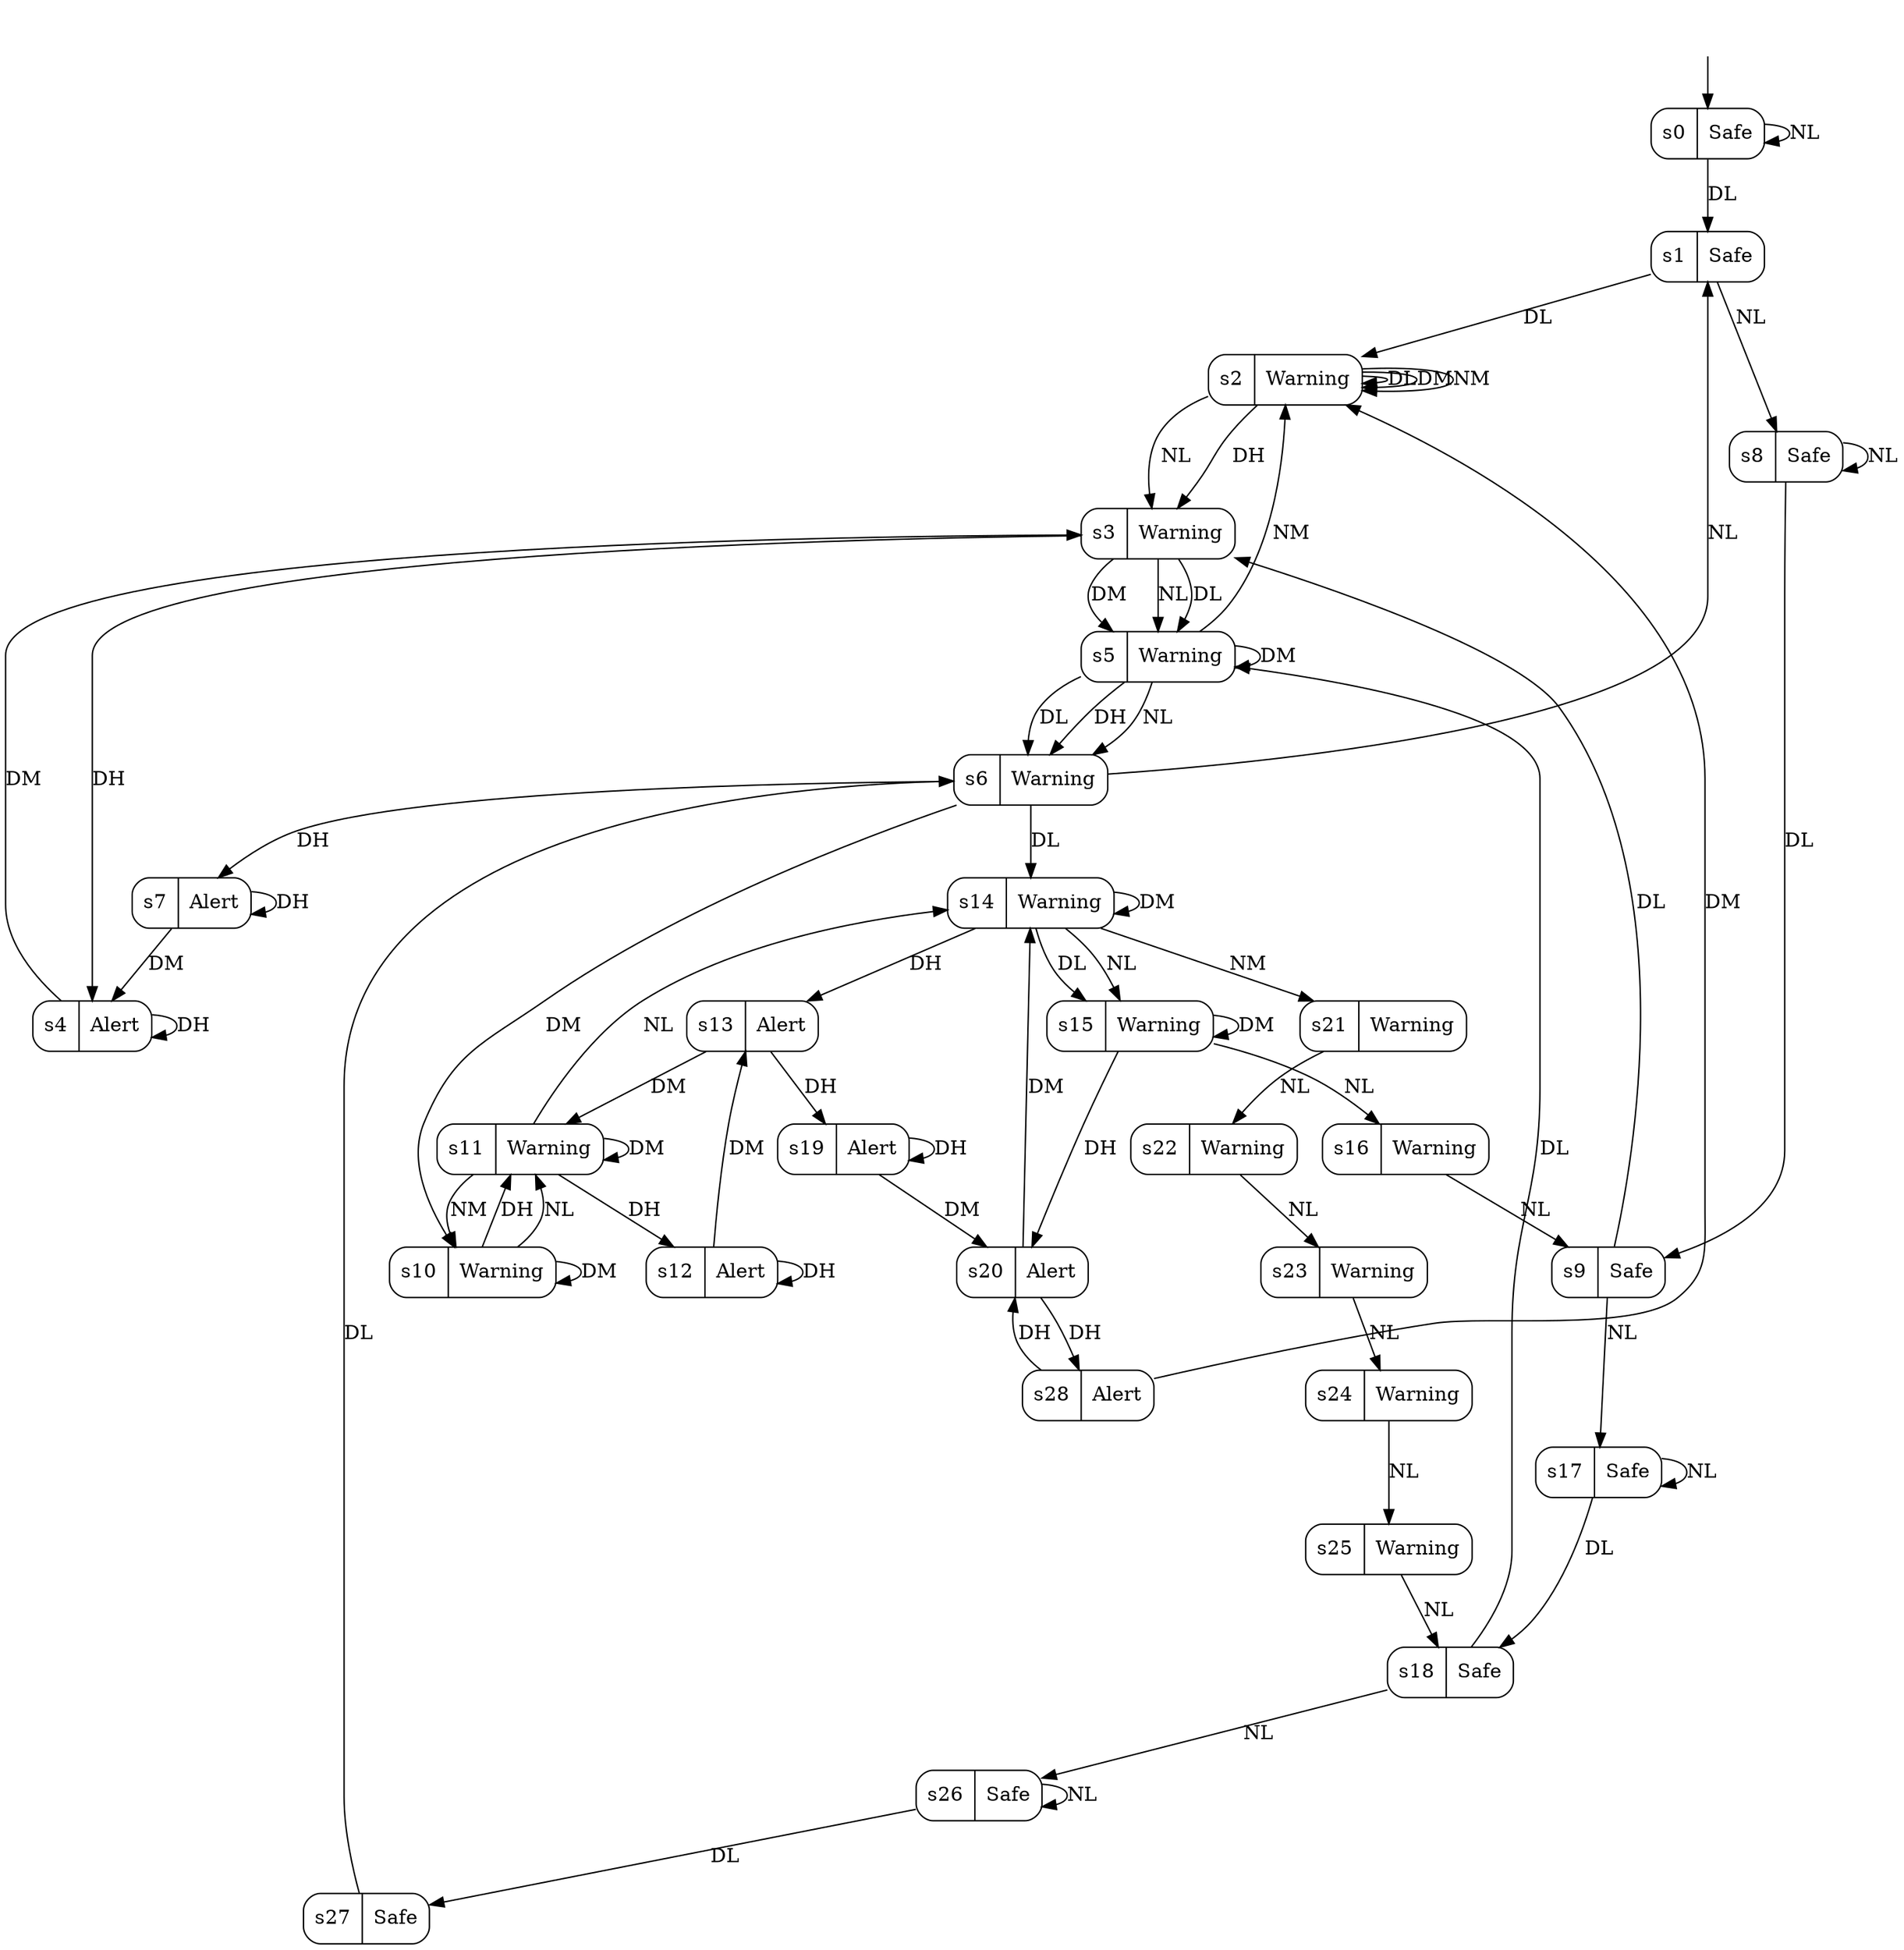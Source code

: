 digraph Trace_2nd {
s0 [label="s0|Safe", shape=record, style=rounded];
s1 [label="s1|Safe", shape=record, style=rounded];
s2 [label="s2|Warning", shape=record, style=rounded];
s3 [label="s3|Warning", shape=record, style=rounded];
s4 [label="s4|Alert", shape=record, style=rounded];
s5 [label="s5|Warning", shape=record, style=rounded];
s6 [label="s6|Warning", shape=record, style=rounded];
s7 [label="s7|Alert", shape=record, style=rounded];
s8 [label="s8|Safe", shape=record, style=rounded];
s9 [label="s9|Safe", shape=record, style=rounded];
s10 [label="s10|Warning", shape=record, style=rounded];
s11 [label="s11|Warning", shape=record, style=rounded];
s12 [label="s12|Alert", shape=record, style=rounded];
s13 [label="s13|Alert", shape=record, style=rounded];
s14 [label="s14|Warning", shape=record, style=rounded];
s15 [label="s15|Warning", shape=record, style=rounded];
s16 [label="s16|Warning", shape=record, style=rounded];
s17 [label="s17|Safe", shape=record, style=rounded];
s18 [label="s18|Safe", shape=record, style=rounded];
s19 [label="s19|Alert", shape=record, style=rounded];
s20 [label="s20|Alert", shape=record, style=rounded];
s21 [label="s21|Warning", shape=record, style=rounded];
s22 [label="s22|Warning", shape=record, style=rounded];
s23 [label="s23|Warning", shape=record, style=rounded];
s24 [label="s24|Warning", shape=record, style=rounded];
s25 [label="s25|Warning", shape=record, style=rounded];
s26 [label="s26|Safe", shape=record, style=rounded];
s27 [label="s27|Safe", shape=record, style=rounded];
s28 [label="s28|Alert", shape=record, style=rounded];
s0 -> s0  [label="NL"];
s0 -> s1  [label="DL"];
s1 -> s2  [label="DL"];
s1 -> s8  [label="NL"];
s2 -> s2  [label="DL"];
s2 -> s2  [label="DM"];
s2 -> s3  [label="DH"];
s2 -> s2  [label="NM"];
s2 -> s3  [label="NL"];
s3 -> s4  [label="DH"];
s3 -> s5  [label="DM"];
s3 -> s5  [label="NL"];
s3 -> s5  [label="DL"];
s4 -> s4  [label="DH"];
s4 -> s3  [label="DM"];
s5 -> s5  [label="DM"];
s5 -> s6  [label="DH"];
s5 -> s2  [label="NM"];
s5 -> s6  [label="NL"];
s5 -> s6  [label="DL"];
s6 -> s7  [label="DH"];
s6 -> s1  [label="NL"];
s6 -> s10  [label="DM"];
s6 -> s14  [label="DL"];
s7 -> s7  [label="DH"];
s7 -> s4  [label="DM"];
s8 -> s8  [label="NL"];
s8 -> s9  [label="DL"];
s9 -> s3  [label="DL"];
s9 -> s17  [label="NL"];
s10 -> s10  [label="DM"];
s10 -> s11  [label="DH"];
s10 -> s11  [label="NL"];
s11 -> s12  [label="DH"];
s11 -> s11  [label="DM"];
s11 -> s10  [label="NM"];
s11 -> s14  [label="NL"];
s12 -> s12  [label="DH"];
s12 -> s13  [label="DM"];
s13 -> s11  [label="DM"];
s13 -> s19  [label="DH"];
s14 -> s15  [label="NL"];
s14 -> s14  [label="DM"];
s14 -> s13  [label="DH"];
s14 -> s21  [label="NM"];
s14 -> s15  [label="DL"];
s15 -> s16  [label="NL"];
s15 -> s15  [label="DM"];
s15 -> s20  [label="DH"];
s16 -> s9  [label="NL"];
s17 -> s17  [label="NL"];
s17 -> s18  [label="DL"];
s18 -> s5  [label="DL"];
s18 -> s26  [label="NL"];
s19 -> s19  [label="DH"];
s19 -> s20  [label="DM"];
s20 -> s14  [label="DM"];
s20 -> s28  [label="DH"];
s21 -> s22  [label="NL"];
s22 -> s23  [label="NL"];
s23 -> s24  [label="NL"];
s24 -> s25  [label="NL"];
s25 -> s18  [label="NL"];
s26 -> s26  [label="NL"];
s26 -> s27  [label="DL"];
s27 -> s6  [label="DL"];
s28 -> s20  [label="DH"];
s28 -> s2  [label="DM"];
__start0 [label="", shape=none];
__start0 -> s0  [label=""];
}
